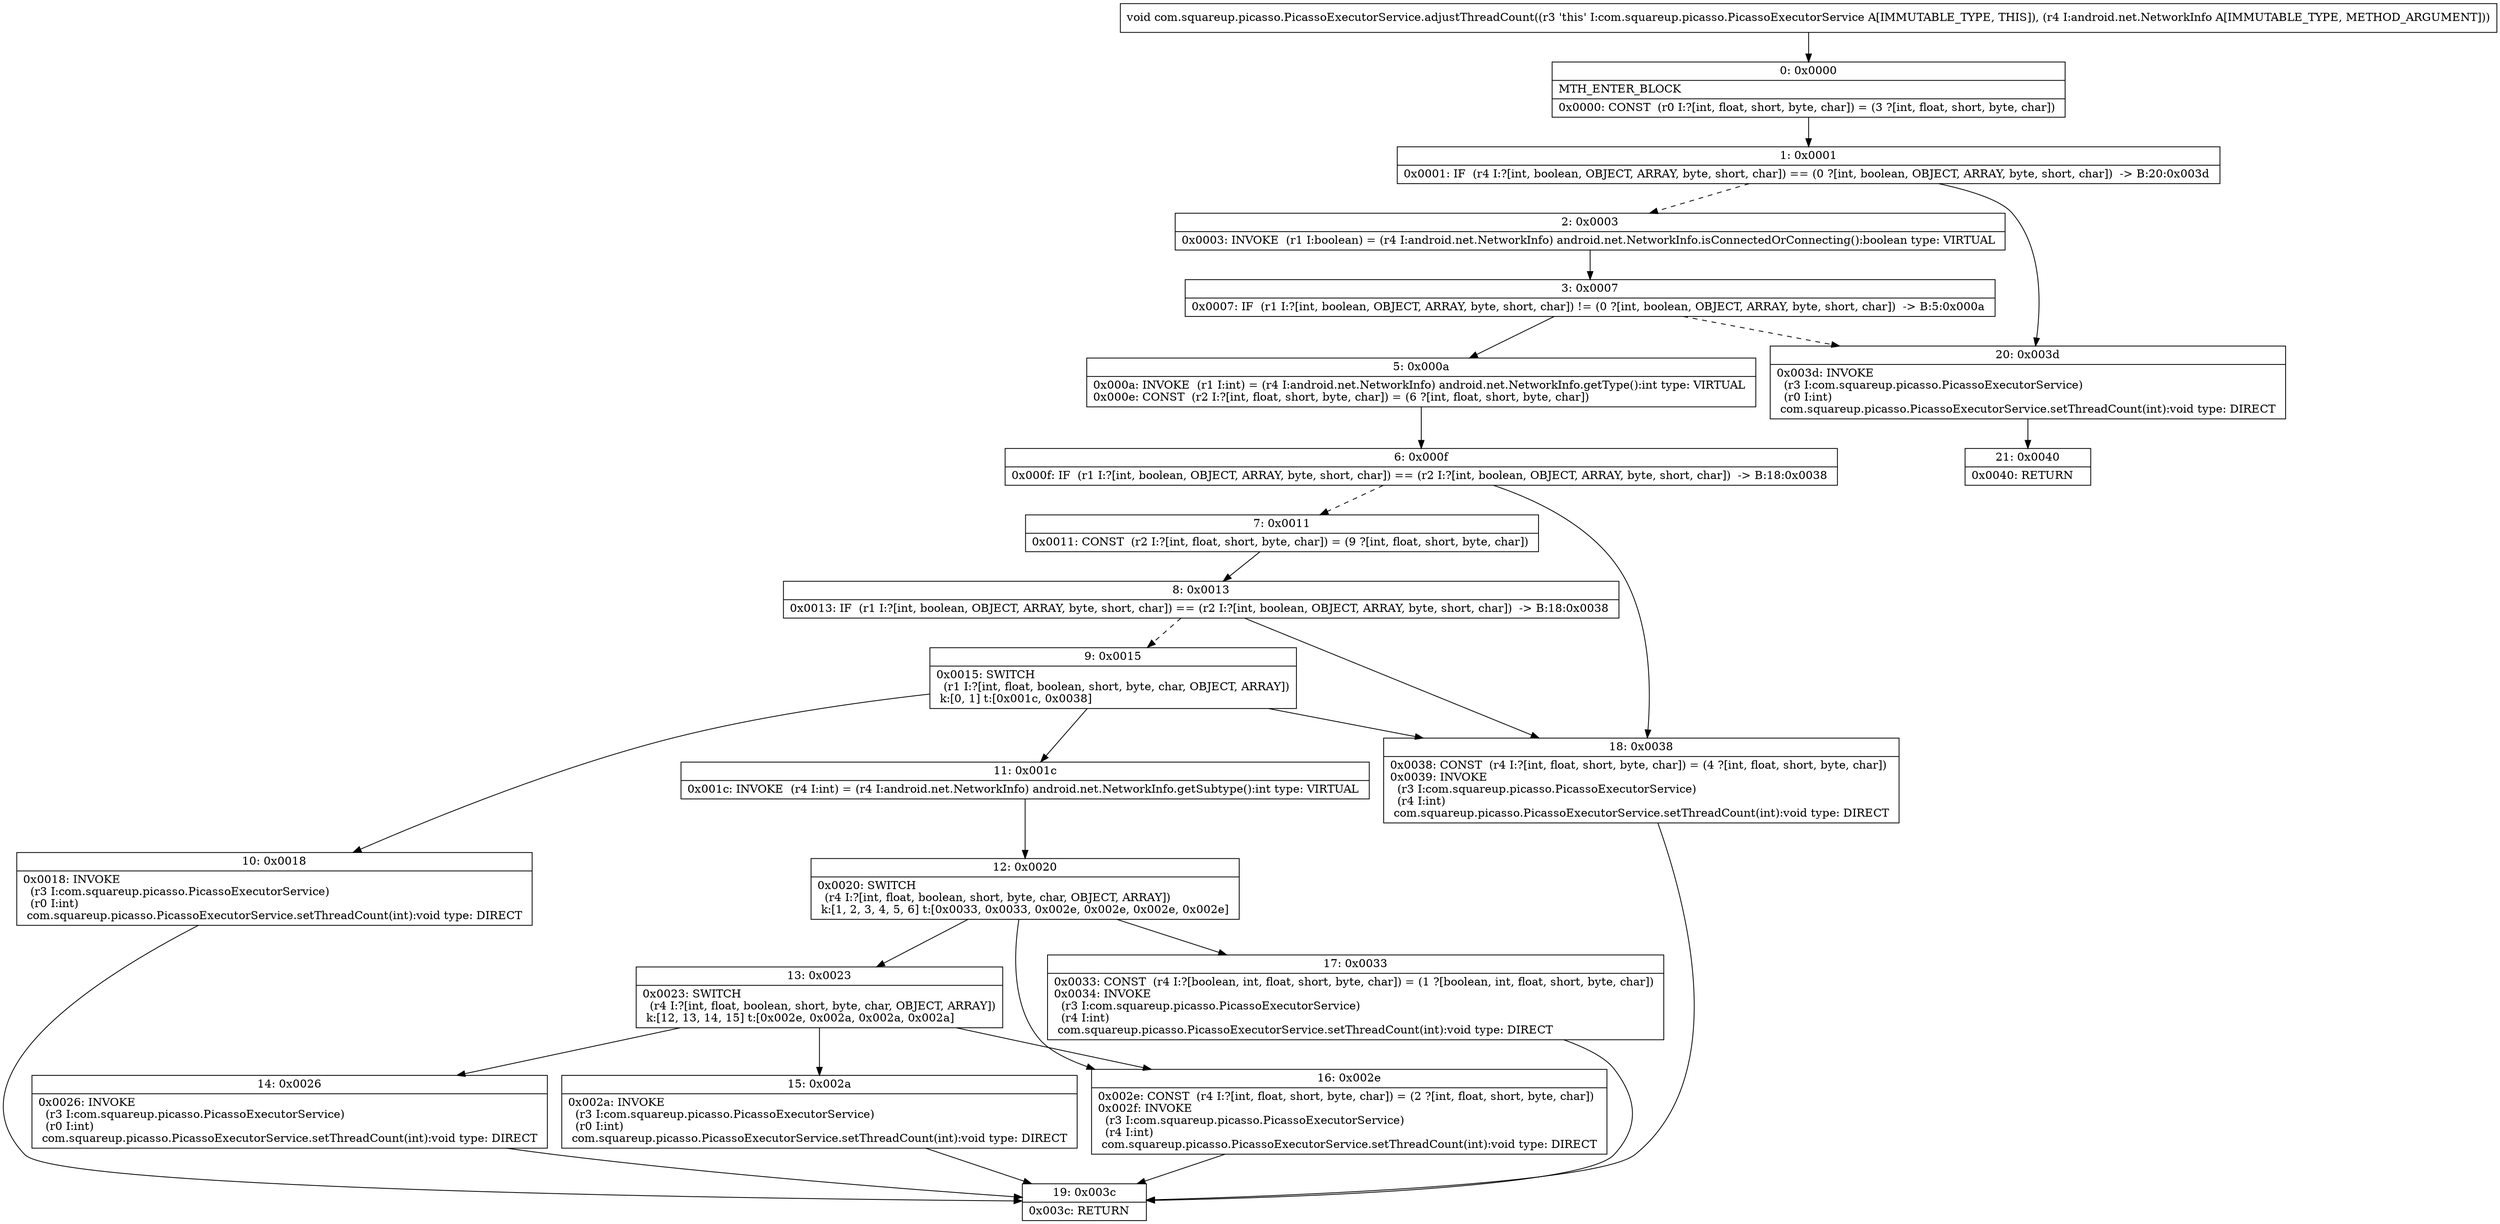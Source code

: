 digraph "CFG forcom.squareup.picasso.PicassoExecutorService.adjustThreadCount(Landroid\/net\/NetworkInfo;)V" {
Node_0 [shape=record,label="{0\:\ 0x0000|MTH_ENTER_BLOCK\l|0x0000: CONST  (r0 I:?[int, float, short, byte, char]) = (3 ?[int, float, short, byte, char]) \l}"];
Node_1 [shape=record,label="{1\:\ 0x0001|0x0001: IF  (r4 I:?[int, boolean, OBJECT, ARRAY, byte, short, char]) == (0 ?[int, boolean, OBJECT, ARRAY, byte, short, char])  \-\> B:20:0x003d \l}"];
Node_2 [shape=record,label="{2\:\ 0x0003|0x0003: INVOKE  (r1 I:boolean) = (r4 I:android.net.NetworkInfo) android.net.NetworkInfo.isConnectedOrConnecting():boolean type: VIRTUAL \l}"];
Node_3 [shape=record,label="{3\:\ 0x0007|0x0007: IF  (r1 I:?[int, boolean, OBJECT, ARRAY, byte, short, char]) != (0 ?[int, boolean, OBJECT, ARRAY, byte, short, char])  \-\> B:5:0x000a \l}"];
Node_5 [shape=record,label="{5\:\ 0x000a|0x000a: INVOKE  (r1 I:int) = (r4 I:android.net.NetworkInfo) android.net.NetworkInfo.getType():int type: VIRTUAL \l0x000e: CONST  (r2 I:?[int, float, short, byte, char]) = (6 ?[int, float, short, byte, char]) \l}"];
Node_6 [shape=record,label="{6\:\ 0x000f|0x000f: IF  (r1 I:?[int, boolean, OBJECT, ARRAY, byte, short, char]) == (r2 I:?[int, boolean, OBJECT, ARRAY, byte, short, char])  \-\> B:18:0x0038 \l}"];
Node_7 [shape=record,label="{7\:\ 0x0011|0x0011: CONST  (r2 I:?[int, float, short, byte, char]) = (9 ?[int, float, short, byte, char]) \l}"];
Node_8 [shape=record,label="{8\:\ 0x0013|0x0013: IF  (r1 I:?[int, boolean, OBJECT, ARRAY, byte, short, char]) == (r2 I:?[int, boolean, OBJECT, ARRAY, byte, short, char])  \-\> B:18:0x0038 \l}"];
Node_9 [shape=record,label="{9\:\ 0x0015|0x0015: SWITCH  \l  (r1 I:?[int, float, boolean, short, byte, char, OBJECT, ARRAY])\l k:[0, 1] t:[0x001c, 0x0038] \l}"];
Node_10 [shape=record,label="{10\:\ 0x0018|0x0018: INVOKE  \l  (r3 I:com.squareup.picasso.PicassoExecutorService)\l  (r0 I:int)\l com.squareup.picasso.PicassoExecutorService.setThreadCount(int):void type: DIRECT \l}"];
Node_11 [shape=record,label="{11\:\ 0x001c|0x001c: INVOKE  (r4 I:int) = (r4 I:android.net.NetworkInfo) android.net.NetworkInfo.getSubtype():int type: VIRTUAL \l}"];
Node_12 [shape=record,label="{12\:\ 0x0020|0x0020: SWITCH  \l  (r4 I:?[int, float, boolean, short, byte, char, OBJECT, ARRAY])\l k:[1, 2, 3, 4, 5, 6] t:[0x0033, 0x0033, 0x002e, 0x002e, 0x002e, 0x002e] \l}"];
Node_13 [shape=record,label="{13\:\ 0x0023|0x0023: SWITCH  \l  (r4 I:?[int, float, boolean, short, byte, char, OBJECT, ARRAY])\l k:[12, 13, 14, 15] t:[0x002e, 0x002a, 0x002a, 0x002a] \l}"];
Node_14 [shape=record,label="{14\:\ 0x0026|0x0026: INVOKE  \l  (r3 I:com.squareup.picasso.PicassoExecutorService)\l  (r0 I:int)\l com.squareup.picasso.PicassoExecutorService.setThreadCount(int):void type: DIRECT \l}"];
Node_15 [shape=record,label="{15\:\ 0x002a|0x002a: INVOKE  \l  (r3 I:com.squareup.picasso.PicassoExecutorService)\l  (r0 I:int)\l com.squareup.picasso.PicassoExecutorService.setThreadCount(int):void type: DIRECT \l}"];
Node_16 [shape=record,label="{16\:\ 0x002e|0x002e: CONST  (r4 I:?[int, float, short, byte, char]) = (2 ?[int, float, short, byte, char]) \l0x002f: INVOKE  \l  (r3 I:com.squareup.picasso.PicassoExecutorService)\l  (r4 I:int)\l com.squareup.picasso.PicassoExecutorService.setThreadCount(int):void type: DIRECT \l}"];
Node_17 [shape=record,label="{17\:\ 0x0033|0x0033: CONST  (r4 I:?[boolean, int, float, short, byte, char]) = (1 ?[boolean, int, float, short, byte, char]) \l0x0034: INVOKE  \l  (r3 I:com.squareup.picasso.PicassoExecutorService)\l  (r4 I:int)\l com.squareup.picasso.PicassoExecutorService.setThreadCount(int):void type: DIRECT \l}"];
Node_18 [shape=record,label="{18\:\ 0x0038|0x0038: CONST  (r4 I:?[int, float, short, byte, char]) = (4 ?[int, float, short, byte, char]) \l0x0039: INVOKE  \l  (r3 I:com.squareup.picasso.PicassoExecutorService)\l  (r4 I:int)\l com.squareup.picasso.PicassoExecutorService.setThreadCount(int):void type: DIRECT \l}"];
Node_19 [shape=record,label="{19\:\ 0x003c|0x003c: RETURN   \l}"];
Node_20 [shape=record,label="{20\:\ 0x003d|0x003d: INVOKE  \l  (r3 I:com.squareup.picasso.PicassoExecutorService)\l  (r0 I:int)\l com.squareup.picasso.PicassoExecutorService.setThreadCount(int):void type: DIRECT \l}"];
Node_21 [shape=record,label="{21\:\ 0x0040|0x0040: RETURN   \l}"];
MethodNode[shape=record,label="{void com.squareup.picasso.PicassoExecutorService.adjustThreadCount((r3 'this' I:com.squareup.picasso.PicassoExecutorService A[IMMUTABLE_TYPE, THIS]), (r4 I:android.net.NetworkInfo A[IMMUTABLE_TYPE, METHOD_ARGUMENT])) }"];
MethodNode -> Node_0;
Node_0 -> Node_1;
Node_1 -> Node_2[style=dashed];
Node_1 -> Node_20;
Node_2 -> Node_3;
Node_3 -> Node_5;
Node_3 -> Node_20[style=dashed];
Node_5 -> Node_6;
Node_6 -> Node_7[style=dashed];
Node_6 -> Node_18;
Node_7 -> Node_8;
Node_8 -> Node_9[style=dashed];
Node_8 -> Node_18;
Node_9 -> Node_10;
Node_9 -> Node_11;
Node_9 -> Node_18;
Node_10 -> Node_19;
Node_11 -> Node_12;
Node_12 -> Node_13;
Node_12 -> Node_16;
Node_12 -> Node_17;
Node_13 -> Node_14;
Node_13 -> Node_15;
Node_13 -> Node_16;
Node_14 -> Node_19;
Node_15 -> Node_19;
Node_16 -> Node_19;
Node_17 -> Node_19;
Node_18 -> Node_19;
Node_20 -> Node_21;
}

